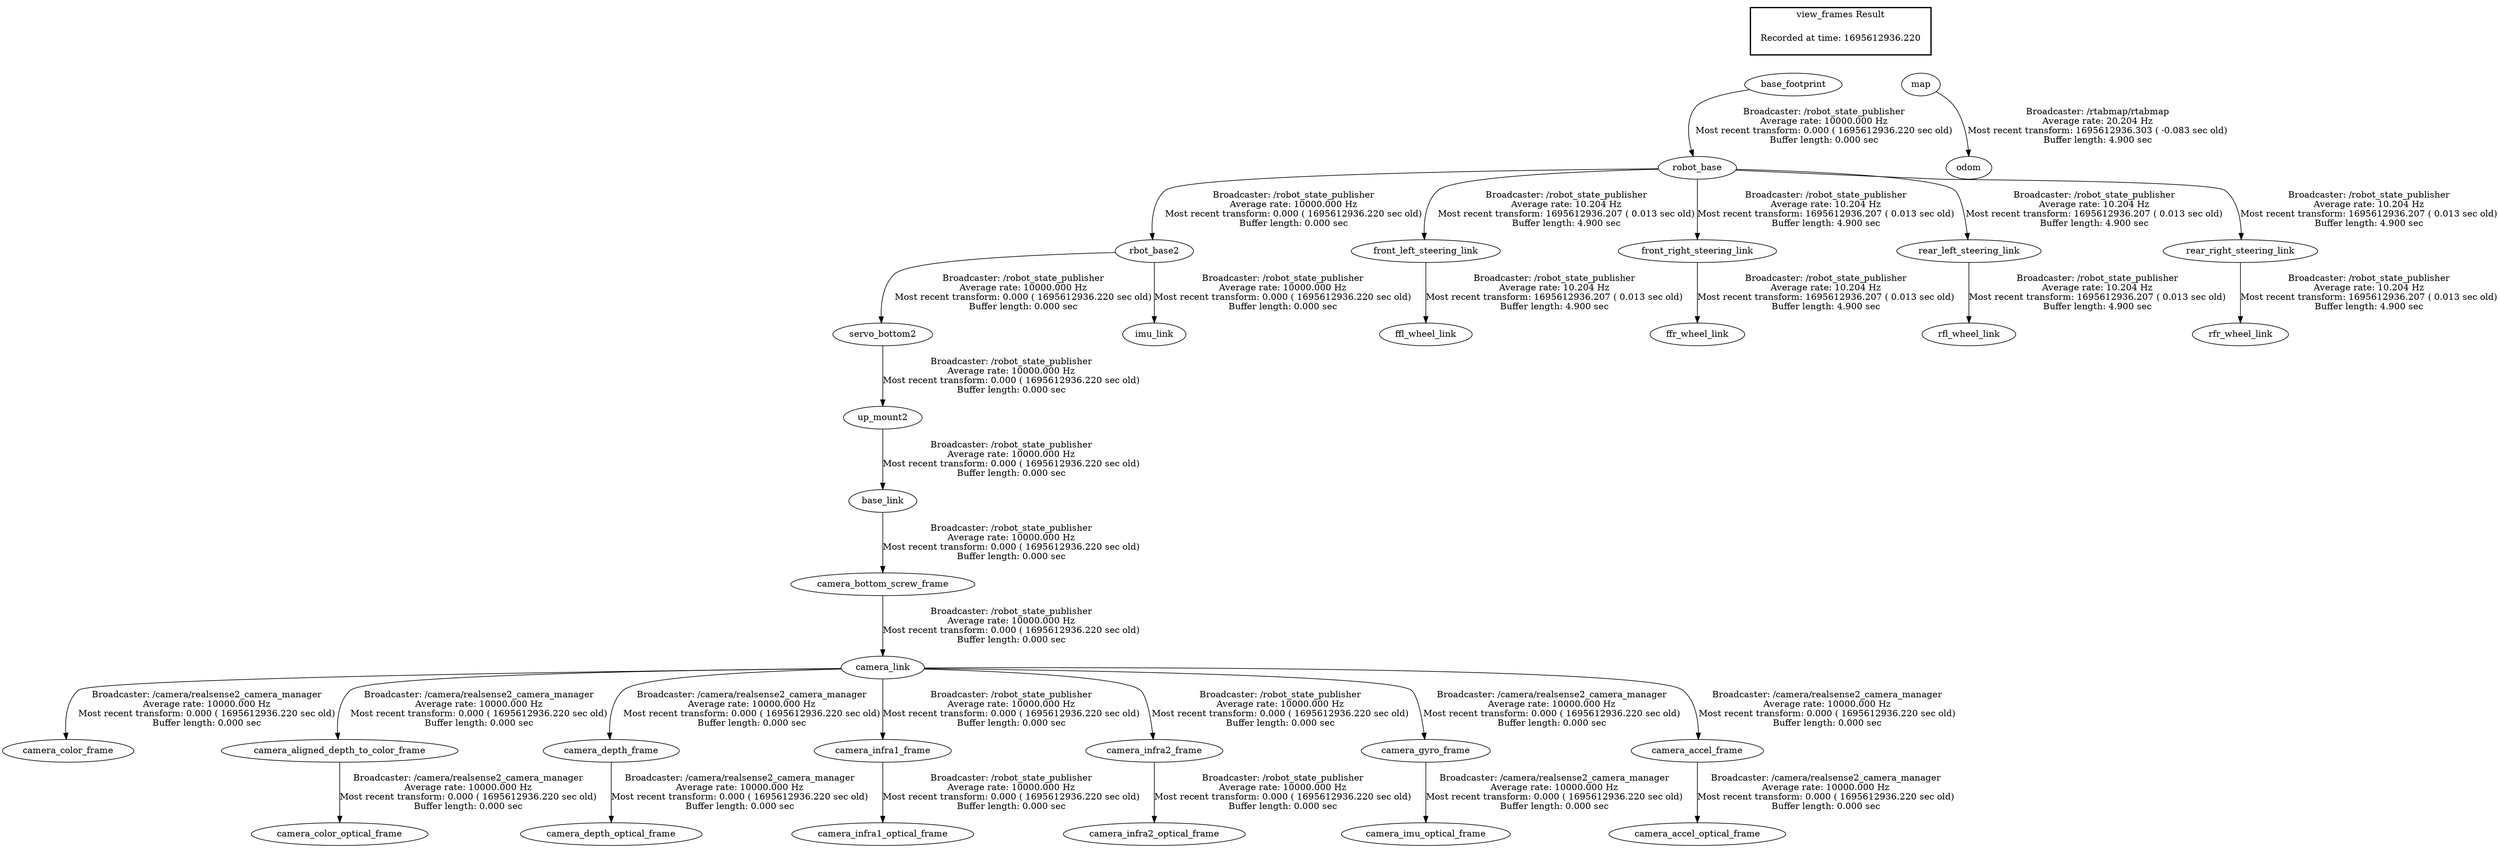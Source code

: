 digraph G {
"rbot_base2" -> "servo_bottom2"[label="Broadcaster: /robot_state_publisher\nAverage rate: 10000.000 Hz\nMost recent transform: 0.000 ( 1695612936.220 sec old)\nBuffer length: 0.000 sec\n"];
"robot_base" -> "rbot_base2"[label="Broadcaster: /robot_state_publisher\nAverage rate: 10000.000 Hz\nMost recent transform: 0.000 ( 1695612936.220 sec old)\nBuffer length: 0.000 sec\n"];
"base_footprint" -> "robot_base"[label="Broadcaster: /robot_state_publisher\nAverage rate: 10000.000 Hz\nMost recent transform: 0.000 ( 1695612936.220 sec old)\nBuffer length: 0.000 sec\n"];
"camera_link" -> "camera_color_frame"[label="Broadcaster: /camera/realsense2_camera_manager\nAverage rate: 10000.000 Hz\nMost recent transform: 0.000 ( 1695612936.220 sec old)\nBuffer length: 0.000 sec\n"];
"camera_bottom_screw_frame" -> "camera_link"[label="Broadcaster: /robot_state_publisher\nAverage rate: 10000.000 Hz\nMost recent transform: 0.000 ( 1695612936.220 sec old)\nBuffer length: 0.000 sec\n"];
"camera_aligned_depth_to_color_frame" -> "camera_color_optical_frame"[label="Broadcaster: /camera/realsense2_camera_manager\nAverage rate: 10000.000 Hz\nMost recent transform: 0.000 ( 1695612936.220 sec old)\nBuffer length: 0.000 sec\n"];
"camera_link" -> "camera_depth_frame"[label="Broadcaster: /camera/realsense2_camera_manager\nAverage rate: 10000.000 Hz\nMost recent transform: 0.000 ( 1695612936.220 sec old)\nBuffer length: 0.000 sec\n"];
"camera_depth_frame" -> "camera_depth_optical_frame"[label="Broadcaster: /camera/realsense2_camera_manager\nAverage rate: 10000.000 Hz\nMost recent transform: 0.000 ( 1695612936.220 sec old)\nBuffer length: 0.000 sec\n"];
"camera_link" -> "camera_infra1_frame"[label="Broadcaster: /robot_state_publisher\nAverage rate: 10000.000 Hz\nMost recent transform: 0.000 ( 1695612936.220 sec old)\nBuffer length: 0.000 sec\n"];
"camera_infra1_frame" -> "camera_infra1_optical_frame"[label="Broadcaster: /robot_state_publisher\nAverage rate: 10000.000 Hz\nMost recent transform: 0.000 ( 1695612936.220 sec old)\nBuffer length: 0.000 sec\n"];
"camera_link" -> "camera_infra2_frame"[label="Broadcaster: /robot_state_publisher\nAverage rate: 10000.000 Hz\nMost recent transform: 0.000 ( 1695612936.220 sec old)\nBuffer length: 0.000 sec\n"];
"camera_infra2_frame" -> "camera_infra2_optical_frame"[label="Broadcaster: /robot_state_publisher\nAverage rate: 10000.000 Hz\nMost recent transform: 0.000 ( 1695612936.220 sec old)\nBuffer length: 0.000 sec\n"];
"base_link" -> "camera_bottom_screw_frame"[label="Broadcaster: /robot_state_publisher\nAverage rate: 10000.000 Hz\nMost recent transform: 0.000 ( 1695612936.220 sec old)\nBuffer length: 0.000 sec\n"];
"up_mount2" -> "base_link"[label="Broadcaster: /robot_state_publisher\nAverage rate: 10000.000 Hz\nMost recent transform: 0.000 ( 1695612936.220 sec old)\nBuffer length: 0.000 sec\n"];
"rbot_base2" -> "imu_link"[label="Broadcaster: /robot_state_publisher\nAverage rate: 10000.000 Hz\nMost recent transform: 0.000 ( 1695612936.220 sec old)\nBuffer length: 0.000 sec\n"];
"servo_bottom2" -> "up_mount2"[label="Broadcaster: /robot_state_publisher\nAverage rate: 10000.000 Hz\nMost recent transform: 0.000 ( 1695612936.220 sec old)\nBuffer length: 0.000 sec\n"];
"camera_link" -> "camera_aligned_depth_to_color_frame"[label="Broadcaster: /camera/realsense2_camera_manager\nAverage rate: 10000.000 Hz\nMost recent transform: 0.000 ( 1695612936.220 sec old)\nBuffer length: 0.000 sec\n"];
"camera_link" -> "camera_gyro_frame"[label="Broadcaster: /camera/realsense2_camera_manager\nAverage rate: 10000.000 Hz\nMost recent transform: 0.000 ( 1695612936.220 sec old)\nBuffer length: 0.000 sec\n"];
"camera_gyro_frame" -> "camera_imu_optical_frame"[label="Broadcaster: /camera/realsense2_camera_manager\nAverage rate: 10000.000 Hz\nMost recent transform: 0.000 ( 1695612936.220 sec old)\nBuffer length: 0.000 sec\n"];
"camera_link" -> "camera_accel_frame"[label="Broadcaster: /camera/realsense2_camera_manager\nAverage rate: 10000.000 Hz\nMost recent transform: 0.000 ( 1695612936.220 sec old)\nBuffer length: 0.000 sec\n"];
"camera_accel_frame" -> "camera_accel_optical_frame"[label="Broadcaster: /camera/realsense2_camera_manager\nAverage rate: 10000.000 Hz\nMost recent transform: 0.000 ( 1695612936.220 sec old)\nBuffer length: 0.000 sec\n"];
"map" -> "odom"[label="Broadcaster: /rtabmap/rtabmap\nAverage rate: 20.204 Hz\nMost recent transform: 1695612936.303 ( -0.083 sec old)\nBuffer length: 4.900 sec\n"];
"front_left_steering_link" -> "ffl_wheel_link"[label="Broadcaster: /robot_state_publisher\nAverage rate: 10.204 Hz\nMost recent transform: 1695612936.207 ( 0.013 sec old)\nBuffer length: 4.900 sec\n"];
"robot_base" -> "front_left_steering_link"[label="Broadcaster: /robot_state_publisher\nAverage rate: 10.204 Hz\nMost recent transform: 1695612936.207 ( 0.013 sec old)\nBuffer length: 4.900 sec\n"];
"front_right_steering_link" -> "ffr_wheel_link"[label="Broadcaster: /robot_state_publisher\nAverage rate: 10.204 Hz\nMost recent transform: 1695612936.207 ( 0.013 sec old)\nBuffer length: 4.900 sec\n"];
"robot_base" -> "front_right_steering_link"[label="Broadcaster: /robot_state_publisher\nAverage rate: 10.204 Hz\nMost recent transform: 1695612936.207 ( 0.013 sec old)\nBuffer length: 4.900 sec\n"];
"robot_base" -> "rear_left_steering_link"[label="Broadcaster: /robot_state_publisher\nAverage rate: 10.204 Hz\nMost recent transform: 1695612936.207 ( 0.013 sec old)\nBuffer length: 4.900 sec\n"];
"robot_base" -> "rear_right_steering_link"[label="Broadcaster: /robot_state_publisher\nAverage rate: 10.204 Hz\nMost recent transform: 1695612936.207 ( 0.013 sec old)\nBuffer length: 4.900 sec\n"];
"rear_left_steering_link" -> "rfl_wheel_link"[label="Broadcaster: /robot_state_publisher\nAverage rate: 10.204 Hz\nMost recent transform: 1695612936.207 ( 0.013 sec old)\nBuffer length: 4.900 sec\n"];
"rear_right_steering_link" -> "rfr_wheel_link"[label="Broadcaster: /robot_state_publisher\nAverage rate: 10.204 Hz\nMost recent transform: 1695612936.207 ( 0.013 sec old)\nBuffer length: 4.900 sec\n"];
edge [style=invis];
 subgraph cluster_legend { style=bold; color=black; label ="view_frames Result";
"Recorded at time: 1695612936.220"[ shape=plaintext ] ;
 }->"base_footprint";
edge [style=invis];
 subgraph cluster_legend { style=bold; color=black; label ="view_frames Result";
"Recorded at time: 1695612936.220"[ shape=plaintext ] ;
 }->"map";
}